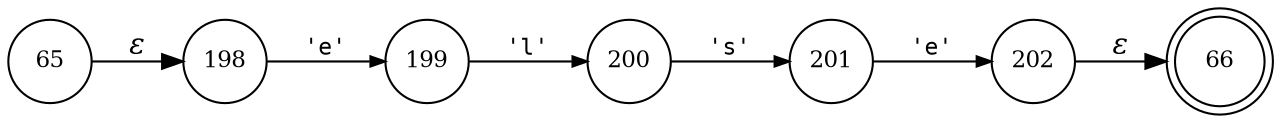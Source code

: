 digraph ATN {
rankdir=LR;
s66[fontsize=11, label="66", shape=doublecircle, fixedsize=true, width=.6];
s65[fontsize=11,label="65", shape=circle, fixedsize=true, width=.55, peripheries=1];
s198[fontsize=11,label="198", shape=circle, fixedsize=true, width=.55, peripheries=1];
s199[fontsize=11,label="199", shape=circle, fixedsize=true, width=.55, peripheries=1];
s200[fontsize=11,label="200", shape=circle, fixedsize=true, width=.55, peripheries=1];
s201[fontsize=11,label="201", shape=circle, fixedsize=true, width=.55, peripheries=1];
s202[fontsize=11,label="202", shape=circle, fixedsize=true, width=.55, peripheries=1];
s65 -> s198 [fontname="Times-Italic", label="&epsilon;"];
s198 -> s199 [fontsize=11, fontname="Courier", arrowsize=.7, label = "'e'", arrowhead = normal];
s199 -> s200 [fontsize=11, fontname="Courier", arrowsize=.7, label = "'l'", arrowhead = normal];
s200 -> s201 [fontsize=11, fontname="Courier", arrowsize=.7, label = "'s'", arrowhead = normal];
s201 -> s202 [fontsize=11, fontname="Courier", arrowsize=.7, label = "'e'", arrowhead = normal];
s202 -> s66 [fontname="Times-Italic", label="&epsilon;"];
}
